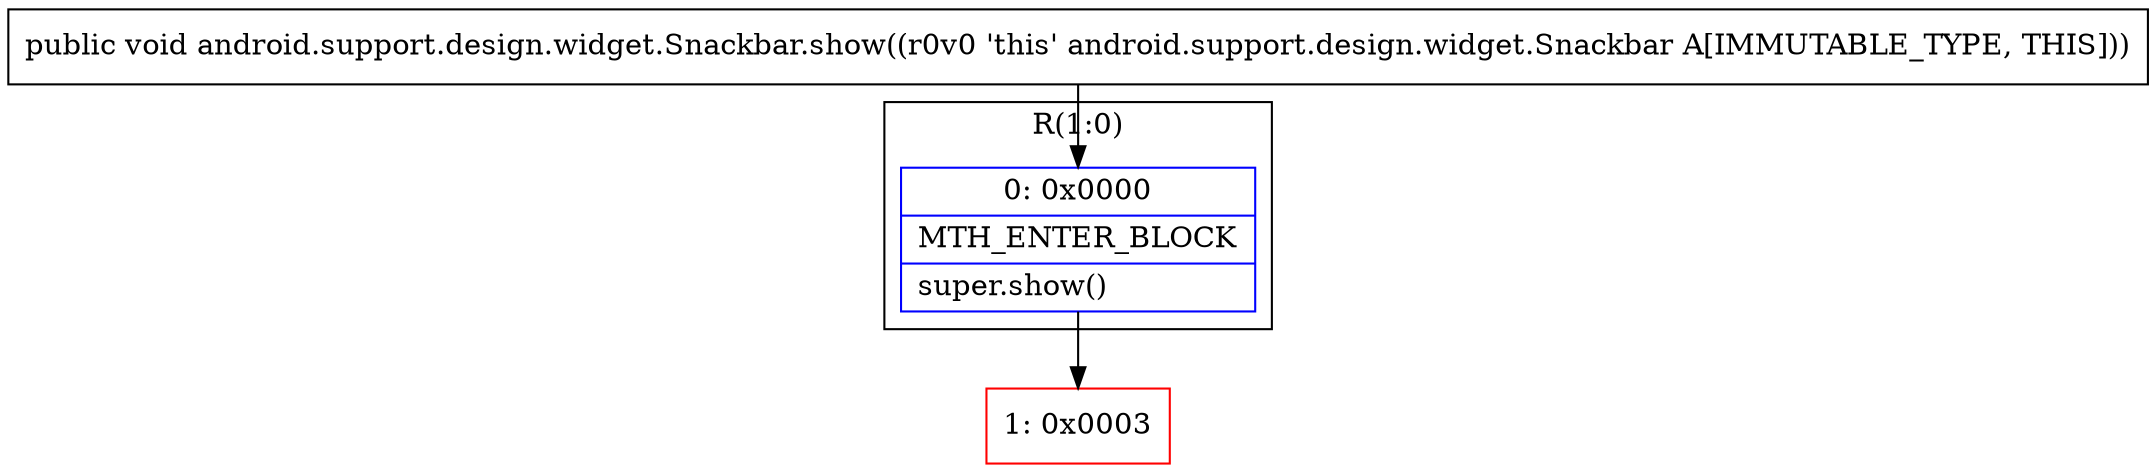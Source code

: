digraph "CFG forandroid.support.design.widget.Snackbar.show()V" {
subgraph cluster_Region_805420677 {
label = "R(1:0)";
node [shape=record,color=blue];
Node_0 [shape=record,label="{0\:\ 0x0000|MTH_ENTER_BLOCK\l|super.show()\l}"];
}
Node_1 [shape=record,color=red,label="{1\:\ 0x0003}"];
MethodNode[shape=record,label="{public void android.support.design.widget.Snackbar.show((r0v0 'this' android.support.design.widget.Snackbar A[IMMUTABLE_TYPE, THIS])) }"];
MethodNode -> Node_0;
Node_0 -> Node_1;
}

